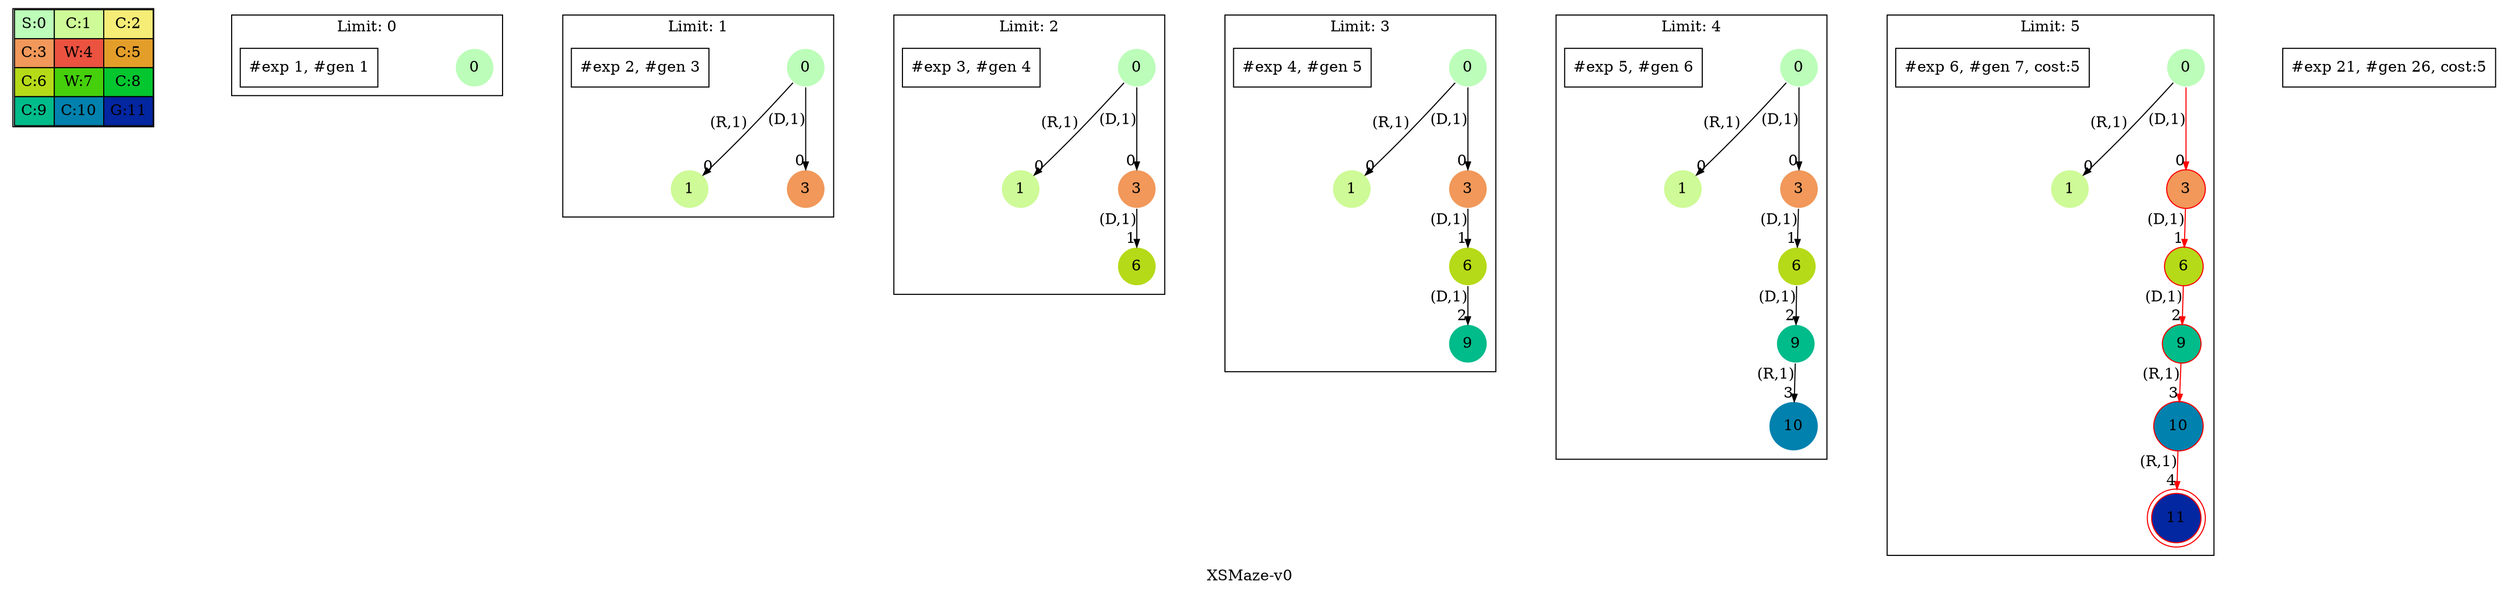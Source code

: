 strict digraph XSMaze { label="XSMaze-v0"
subgraph MAP {label=Map;map [shape=plaintext label=<<table border="1" cellpadding="5" cellspacing="0" cellborder="1"><tr><td bgcolor="0.32745098 0.267733   0.99083125 1.        ">S:0</td><td bgcolor="0.24117647 0.39545121 0.97940977 1.        ">C:1</td><td bgcolor="0.15490196 0.51591783 0.96349314 1.        ">C:2</td></tr><tr><td bgcolor="0.06862745 0.62692381 0.94315443 1.        ">C:3</td><td bgcolor="0.01764706 0.72643357 0.91848699 1.        ">W:4</td><td bgcolor="0.10392157 0.81262237 0.88960401 1.        ">C:5</td></tr><tr><td bgcolor="0.19803922 0.88960401 0.8534438  1.        ">C:6</td><td bgcolor="0.28431373 0.94315443 0.81619691 1.        ">W:7</td><td bgcolor="0.37058824 0.97940977 0.77520398 1.        ">C:8</td></tr><tr><td bgcolor="0.45686275 0.99770518 0.73065313 1.        ">C:9</td><td bgcolor="0.54313725 0.99770518 0.68274886 1.        ">C:10</td><td bgcolor="0.62941176 0.97940977 0.63171101 1.        ">G:11</td></tr></table>>]} 
nodesep=1 ranksep=0.5 node [shape=circle] edge [arrowsize=0.7] 
subgraph cluster0 { label="Limit: 0" nodesep=1 ranksep=0.5 node [shape=circle] edge [arrowsize=0.7] 
"0_0" [label=0 style=filled color=white  fillcolor="0.32745098 0.267733   0.99083125 1.        "];  "#exp 1, #gen 1" [ shape=box ];
}
subgraph cluster1 { label="Limit: 1" nodesep=1 ranksep=0.5 node [shape=circle] edge [arrowsize=0.7] 
"1_0" [label=0 style=filled color=white  fillcolor="0.32745098 0.267733   0.99083125 1.        "]; 
"1_0.1-1" [label=1 style=filled color=white  fillcolor="0.24117647 0.39545121 0.97940977 1.        "];  "1_0" -> "1_0.1-1" [xlabel="(R,1)" headlabel=0]; 
"1_0.3-3" [label=3 style=filled color=white  fillcolor="0.06862745 0.62692381 0.94315443 1.        "];  "1_0" -> "1_0.3-3" [xlabel="(D,1)" headlabel=0];  "#exp 2, #gen 3" [ shape=box ];
}
subgraph cluster2 { label="Limit: 2" nodesep=1 ranksep=0.5 node [shape=circle] edge [arrowsize=0.7] 
"2_0" [label=0 style=filled color=white  fillcolor="0.32745098 0.267733   0.99083125 1.        "]; 
"2_0.1-1" [label=1 style=filled color=white  fillcolor="0.24117647 0.39545121 0.97940977 1.        "];  "2_0" -> "2_0.1-1" [xlabel="(R,1)" headlabel=0]; 
"2_0.3-3" [label=3 style=filled color=white  fillcolor="0.06862745 0.62692381 0.94315443 1.        "];  "2_0" -> "2_0.3-3" [xlabel="(D,1)" headlabel=0]; 
"2_0.3.6-3" [label=6 style=filled color=white  fillcolor="0.19803922 0.88960401 0.8534438  1.        "];  "2_0.3-3" -> "2_0.3.6-3" [xlabel="(D,1)" headlabel=1];  "#exp 3, #gen 4" [ shape=box ];
}
subgraph cluster3 { label="Limit: 3" nodesep=1 ranksep=0.5 node [shape=circle] edge [arrowsize=0.7] 
"3_0" [label=0 style=filled color=white  fillcolor="0.32745098 0.267733   0.99083125 1.        "]; 
"3_0.1-1" [label=1 style=filled color=white  fillcolor="0.24117647 0.39545121 0.97940977 1.        "];  "3_0" -> "3_0.1-1" [xlabel="(R,1)" headlabel=0]; 
"3_0.3-3" [label=3 style=filled color=white  fillcolor="0.06862745 0.62692381 0.94315443 1.        "];  "3_0" -> "3_0.3-3" [xlabel="(D,1)" headlabel=0]; 
"3_0.3.6-3" [label=6 style=filled color=white  fillcolor="0.19803922 0.88960401 0.8534438  1.        "];  "3_0.3-3" -> "3_0.3.6-3" [xlabel="(D,1)" headlabel=1]; 
"3_0.3.6.9-3" [label=9 style=filled color=white  fillcolor="0.45686275 0.99770518 0.73065313 1.        "];  "3_0.3.6-3" -> "3_0.3.6.9-3" [xlabel="(D,1)" headlabel=2];  "#exp 4, #gen 5" [ shape=box ];
}
subgraph cluster4 { label="Limit: 4" nodesep=1 ranksep=0.5 node [shape=circle] edge [arrowsize=0.7] 
"4_0" [label=0 style=filled color=white  fillcolor="0.32745098 0.267733   0.99083125 1.        "]; 
"4_0.1-1" [label=1 style=filled color=white  fillcolor="0.24117647 0.39545121 0.97940977 1.        "];  "4_0" -> "4_0.1-1" [xlabel="(R,1)" headlabel=0]; 
"4_0.3-3" [label=3 style=filled color=white  fillcolor="0.06862745 0.62692381 0.94315443 1.        "];  "4_0" -> "4_0.3-3" [xlabel="(D,1)" headlabel=0]; 
"4_0.3.6-3" [label=6 style=filled color=white  fillcolor="0.19803922 0.88960401 0.8534438  1.        "];  "4_0.3-3" -> "4_0.3.6-3" [xlabel="(D,1)" headlabel=1]; 
"4_0.3.6.9-3" [label=9 style=filled color=white  fillcolor="0.45686275 0.99770518 0.73065313 1.        "];  "4_0.3.6-3" -> "4_0.3.6.9-3" [xlabel="(D,1)" headlabel=2]; 
"4_0.3.6.9.10-1" [label=10 style=filled color=white  fillcolor="0.54313725 0.99770518 0.68274886 1.        "];  "4_0.3.6.9-3" -> "4_0.3.6.9.10-1" [xlabel="(R,1)" headlabel=3];  "#exp 5, #gen 6" [ shape=box ];
}
subgraph cluster5 { label="Limit: 5" nodesep=1 ranksep=0.5 node [shape=circle] edge [arrowsize=0.7] 
"5_0" [label=0 style=filled color=white  fillcolor="0.32745098 0.267733   0.99083125 1.        "]; 
"5_0.1-1" [label=1 style=filled color=white  fillcolor="0.24117647 0.39545121 0.97940977 1.        "];  "5_0" -> "5_0.1-1" [xlabel="(R,1)" headlabel=0]; 
"5_0.3-3" [label=3 style=filled color=white  fillcolor="0.06862745 0.62692381 0.94315443 1.        "color=red color=red ];    "5_0" -> "5_0.3-3" [xlabel="(D,1)" headlabel=0color=red color=red ];   
"5_0.3.6-3" [label=6 style=filled color=white  fillcolor="0.19803922 0.88960401 0.8534438  1.        "color=red color=red ];    "5_0.3-3" -> "5_0.3.6-3" [xlabel="(D,1)" headlabel=1color=red color=red ];   
"5_0.3.6.9-3" [label=9 style=filled color=white  fillcolor="0.45686275 0.99770518 0.73065313 1.        "color=red color=red ];    "5_0.3.6-3" -> "5_0.3.6.9-3" [xlabel="(D,1)" headlabel=2color=red color=red ];   
"5_0.3.6.9.10-1" [label=10 style=filled color=white  fillcolor="0.54313725 0.99770518 0.68274886 1.        "color=red color=red ];    "5_0.3.6.9-3" -> "5_0.3.6.9.10-1" [xlabel="(R,1)" headlabel=3color=red color=red ];   
"5_0.3.6.9.10.11-1" [label=11 style=filled color=red peripheries=2 fillcolor="0.62941176 0.97940977 0.63171101 1.        "color=red color=red ];    "5_0.3.6.9.10-1" -> "5_0.3.6.9.10.11-1" [xlabel="(R,1)" headlabel=4color=red color=red ];   
 "#exp 6, #gen 7, cost:5" [ shape=box ];
}
 "#exp 21, #gen 26, cost:5" [ shape=box ];
}
